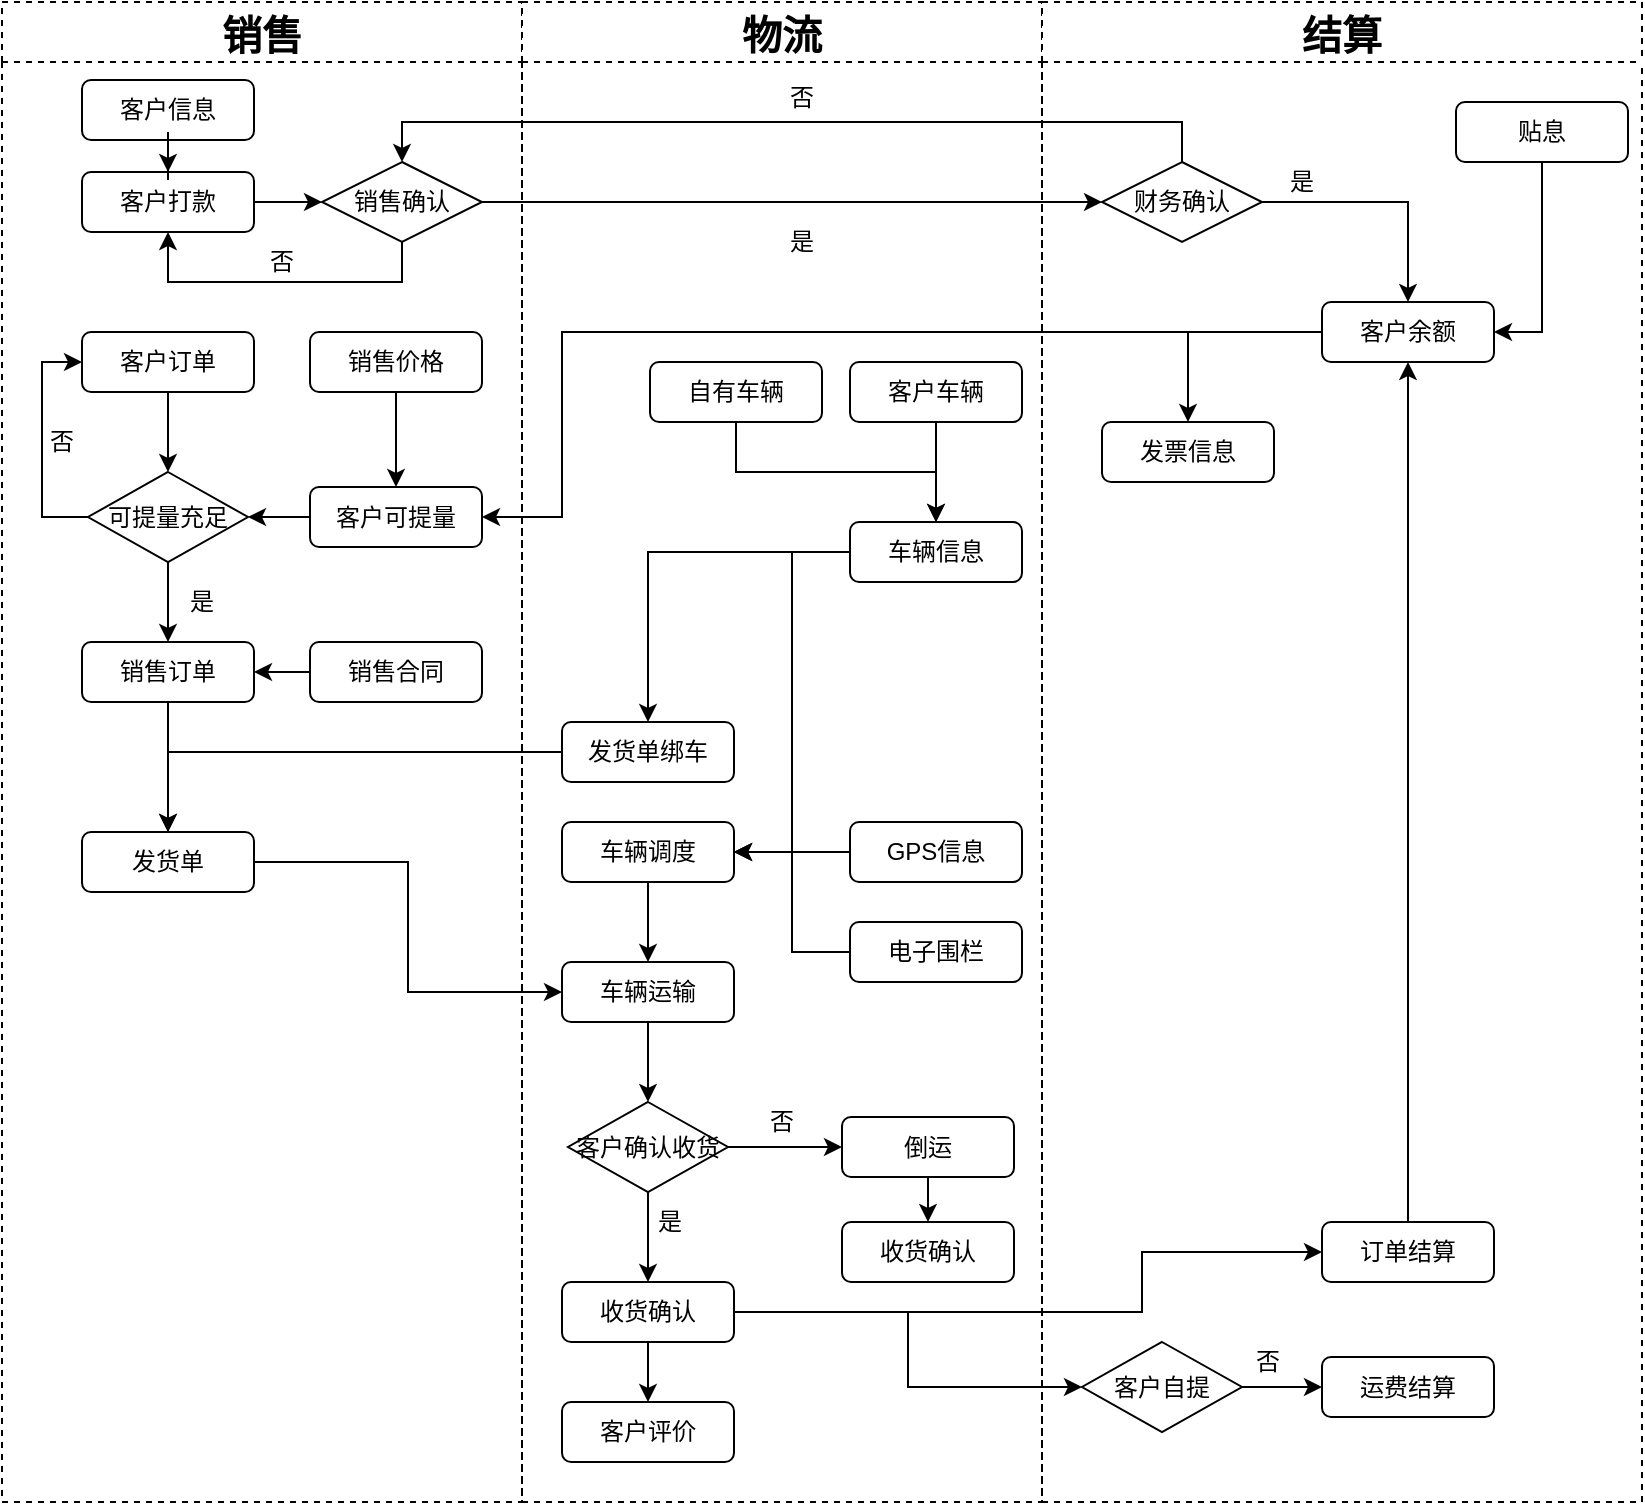 <mxfile version="14.9.8" type="github">
  <diagram id="xPsRO_aAgE3z7UVWJmiW" name="Page-1">
    <mxGraphModel dx="1298" dy="821" grid="1" gridSize="10" guides="1" tooltips="1" connect="1" arrows="1" fold="1" page="1" pageScale="1" pageWidth="827" pageHeight="1169" math="0" shadow="0">
      <root>
        <mxCell id="0" />
        <mxCell id="1" parent="0" />
        <mxCell id="fUMfUtPxdI2d6QrOY5KO-28" style="edgeStyle=orthogonalEdgeStyle;rounded=0;orthogonalLoop=1;jettySize=auto;html=1;entryX=0;entryY=0.5;entryDx=0;entryDy=0;" parent="1" source="fUMfUtPxdI2d6QrOY5KO-1" target="fUMfUtPxdI2d6QrOY5KO-27" edge="1">
          <mxGeometry relative="1" as="geometry" />
        </mxCell>
        <mxCell id="fUMfUtPxdI2d6QrOY5KO-1" value="客户打款" style="rounded=1;whiteSpace=wrap;html=1;" parent="1" vertex="1">
          <mxGeometry x="140" y="225" width="86" height="30" as="geometry" />
        </mxCell>
        <mxCell id="fUMfUtPxdI2d6QrOY5KO-18" value="销售" style="swimlane;dashed=1;startSize=30;fontSize=20;" parent="1" vertex="1">
          <mxGeometry x="100" y="140" width="260" height="750" as="geometry">
            <mxRectangle x="100" y="140" width="60" height="23" as="alternateBounds" />
          </mxGeometry>
        </mxCell>
        <mxCell id="fUMfUtPxdI2d6QrOY5KO-27" value="销售确认" style="rhombus;whiteSpace=wrap;html=1;" parent="fUMfUtPxdI2d6QrOY5KO-18" vertex="1">
          <mxGeometry x="160" y="80" width="80" height="40" as="geometry" />
        </mxCell>
        <mxCell id="fUMfUtPxdI2d6QrOY5KO-46" style="edgeStyle=orthogonalEdgeStyle;rounded=0;orthogonalLoop=1;jettySize=auto;html=1;exitX=0.5;exitY=1;exitDx=0;exitDy=0;" parent="fUMfUtPxdI2d6QrOY5KO-18" source="fUMfUtPxdI2d6QrOY5KO-31" target="fUMfUtPxdI2d6QrOY5KO-38" edge="1">
          <mxGeometry relative="1" as="geometry" />
        </mxCell>
        <mxCell id="fUMfUtPxdI2d6QrOY5KO-31" value="客户订单" style="rounded=1;whiteSpace=wrap;html=1;" parent="fUMfUtPxdI2d6QrOY5KO-18" vertex="1">
          <mxGeometry x="40" y="165" width="86" height="30" as="geometry" />
        </mxCell>
        <mxCell id="fUMfUtPxdI2d6QrOY5KO-48" style="edgeStyle=orthogonalEdgeStyle;rounded=0;orthogonalLoop=1;jettySize=auto;html=1;entryX=1;entryY=0.5;entryDx=0;entryDy=0;" parent="fUMfUtPxdI2d6QrOY5KO-18" source="fUMfUtPxdI2d6QrOY5KO-35" target="fUMfUtPxdI2d6QrOY5KO-38" edge="1">
          <mxGeometry relative="1" as="geometry" />
        </mxCell>
        <mxCell id="fUMfUtPxdI2d6QrOY5KO-35" value="客户可提量" style="rounded=1;whiteSpace=wrap;html=1;" parent="fUMfUtPxdI2d6QrOY5KO-18" vertex="1">
          <mxGeometry x="154" y="242.5" width="86" height="30" as="geometry" />
        </mxCell>
        <mxCell id="fUMfUtPxdI2d6QrOY5KO-63" style="edgeStyle=orthogonalEdgeStyle;rounded=0;orthogonalLoop=1;jettySize=auto;html=1;entryX=0;entryY=0.5;entryDx=0;entryDy=0;" parent="fUMfUtPxdI2d6QrOY5KO-18" source="fUMfUtPxdI2d6QrOY5KO-38" target="fUMfUtPxdI2d6QrOY5KO-31" edge="1">
          <mxGeometry relative="1" as="geometry">
            <Array as="points">
              <mxPoint x="20" y="258" />
              <mxPoint x="20" y="180" />
            </Array>
          </mxGeometry>
        </mxCell>
        <mxCell id="fUMfUtPxdI2d6QrOY5KO-38" value="可提量充足" style="rhombus;whiteSpace=wrap;html=1;" parent="fUMfUtPxdI2d6QrOY5KO-18" vertex="1">
          <mxGeometry x="43" y="235" width="80" height="45" as="geometry" />
        </mxCell>
        <mxCell id="fUMfUtPxdI2d6QrOY5KO-40" value="客户信息" style="rounded=1;whiteSpace=wrap;html=1;" parent="fUMfUtPxdI2d6QrOY5KO-18" vertex="1">
          <mxGeometry x="40" y="39" width="86" height="30" as="geometry" />
        </mxCell>
        <mxCell id="fUMfUtPxdI2d6QrOY5KO-52" value="销售合同" style="rounded=1;whiteSpace=wrap;html=1;" parent="fUMfUtPxdI2d6QrOY5KO-18" vertex="1">
          <mxGeometry x="154" y="320" width="86" height="30" as="geometry" />
        </mxCell>
        <mxCell id="fUMfUtPxdI2d6QrOY5KO-54" value="发货单" style="rounded=1;whiteSpace=wrap;html=1;" parent="fUMfUtPxdI2d6QrOY5KO-18" vertex="1">
          <mxGeometry x="40" y="415" width="86" height="30" as="geometry" />
        </mxCell>
        <mxCell id="fUMfUtPxdI2d6QrOY5KO-60" value="否" style="text;html=1;strokeColor=none;fillColor=none;align=center;verticalAlign=middle;whiteSpace=wrap;rounded=0;" parent="fUMfUtPxdI2d6QrOY5KO-18" vertex="1">
          <mxGeometry x="120" y="120" width="40" height="20" as="geometry" />
        </mxCell>
        <mxCell id="fUMfUtPxdI2d6QrOY5KO-65" value="是" style="text;html=1;strokeColor=none;fillColor=none;align=center;verticalAlign=middle;whiteSpace=wrap;rounded=0;" parent="fUMfUtPxdI2d6QrOY5KO-18" vertex="1">
          <mxGeometry x="80" y="290" width="40" height="20" as="geometry" />
        </mxCell>
        <mxCell id="fUMfUtPxdI2d6QrOY5KO-111" value="销售价格" style="rounded=1;whiteSpace=wrap;html=1;" parent="fUMfUtPxdI2d6QrOY5KO-18" vertex="1">
          <mxGeometry x="154" y="165" width="86" height="30" as="geometry" />
        </mxCell>
        <mxCell id="fUMfUtPxdI2d6QrOY5KO-114" style="edgeStyle=orthogonalEdgeStyle;rounded=0;orthogonalLoop=1;jettySize=auto;html=1;entryX=0.5;entryY=0;entryDx=0;entryDy=0;" parent="fUMfUtPxdI2d6QrOY5KO-18" source="fUMfUtPxdI2d6QrOY5KO-111" target="fUMfUtPxdI2d6QrOY5KO-35" edge="1">
          <mxGeometry relative="1" as="geometry" />
        </mxCell>
        <mxCell id="fUMfUtPxdI2d6QrOY5KO-19" value="物流" style="swimlane;dashed=1;startSize=30;fontSize=20;" parent="1" vertex="1">
          <mxGeometry x="360" y="140" width="260" height="750" as="geometry">
            <mxRectangle x="360" y="140" width="60" height="23" as="alternateBounds" />
          </mxGeometry>
        </mxCell>
        <mxCell id="fUMfUtPxdI2d6QrOY5KO-57" value="车辆信息" style="rounded=1;whiteSpace=wrap;html=1;" parent="fUMfUtPxdI2d6QrOY5KO-19" vertex="1">
          <mxGeometry x="164" y="260" width="86" height="30" as="geometry" />
        </mxCell>
        <mxCell id="fUMfUtPxdI2d6QrOY5KO-59" value="否" style="text;html=1;strokeColor=none;fillColor=none;align=center;verticalAlign=middle;whiteSpace=wrap;rounded=0;" parent="fUMfUtPxdI2d6QrOY5KO-19" vertex="1">
          <mxGeometry x="120" y="38" width="40" height="20" as="geometry" />
        </mxCell>
        <mxCell id="fUMfUtPxdI2d6QrOY5KO-61" value="是" style="text;html=1;strokeColor=none;fillColor=none;align=center;verticalAlign=middle;whiteSpace=wrap;rounded=0;" parent="fUMfUtPxdI2d6QrOY5KO-19" vertex="1">
          <mxGeometry x="120" y="110" width="40" height="20" as="geometry" />
        </mxCell>
        <mxCell id="fUMfUtPxdI2d6QrOY5KO-66" value="GPS信息" style="rounded=1;whiteSpace=wrap;html=1;" parent="fUMfUtPxdI2d6QrOY5KO-19" vertex="1">
          <mxGeometry x="164" y="410" width="86" height="30" as="geometry" />
        </mxCell>
        <mxCell id="fUMfUtPxdI2d6QrOY5KO-67" value="电子围栏" style="rounded=1;whiteSpace=wrap;html=1;" parent="fUMfUtPxdI2d6QrOY5KO-19" vertex="1">
          <mxGeometry x="164" y="460" width="86" height="30" as="geometry" />
        </mxCell>
        <mxCell id="fUMfUtPxdI2d6QrOY5KO-88" value="" style="edgeStyle=orthogonalEdgeStyle;rounded=0;orthogonalLoop=1;jettySize=auto;html=1;" parent="fUMfUtPxdI2d6QrOY5KO-19" source="fUMfUtPxdI2d6QrOY5KO-80" target="fUMfUtPxdI2d6QrOY5KO-87" edge="1">
          <mxGeometry relative="1" as="geometry" />
        </mxCell>
        <mxCell id="fUMfUtPxdI2d6QrOY5KO-80" value="车辆运输" style="rounded=1;whiteSpace=wrap;html=1;" parent="fUMfUtPxdI2d6QrOY5KO-19" vertex="1">
          <mxGeometry x="20" y="480" width="86" height="30" as="geometry" />
        </mxCell>
        <mxCell id="fUMfUtPxdI2d6QrOY5KO-97" value="" style="edgeStyle=orthogonalEdgeStyle;rounded=0;orthogonalLoop=1;jettySize=auto;html=1;" parent="fUMfUtPxdI2d6QrOY5KO-19" source="fUMfUtPxdI2d6QrOY5KO-85" target="fUMfUtPxdI2d6QrOY5KO-96" edge="1">
          <mxGeometry relative="1" as="geometry" />
        </mxCell>
        <mxCell id="fUMfUtPxdI2d6QrOY5KO-85" value="收货确认" style="rounded=1;whiteSpace=wrap;html=1;" parent="fUMfUtPxdI2d6QrOY5KO-19" vertex="1">
          <mxGeometry x="20" y="640" width="86" height="30" as="geometry" />
        </mxCell>
        <mxCell id="fUMfUtPxdI2d6QrOY5KO-89" value="" style="edgeStyle=orthogonalEdgeStyle;rounded=0;orthogonalLoop=1;jettySize=auto;html=1;" parent="fUMfUtPxdI2d6QrOY5KO-19" source="fUMfUtPxdI2d6QrOY5KO-87" target="fUMfUtPxdI2d6QrOY5KO-85" edge="1">
          <mxGeometry relative="1" as="geometry" />
        </mxCell>
        <mxCell id="fUMfUtPxdI2d6QrOY5KO-87" value="客户确认收货" style="rhombus;whiteSpace=wrap;html=1;" parent="fUMfUtPxdI2d6QrOY5KO-19" vertex="1">
          <mxGeometry x="23" y="550" width="80" height="45" as="geometry" />
        </mxCell>
        <mxCell id="fUMfUtPxdI2d6QrOY5KO-96" value="客户评价" style="rounded=1;whiteSpace=wrap;html=1;" parent="fUMfUtPxdI2d6QrOY5KO-19" vertex="1">
          <mxGeometry x="20" y="700" width="86" height="30" as="geometry" />
        </mxCell>
        <mxCell id="fUMfUtPxdI2d6QrOY5KO-106" value="" style="edgeStyle=orthogonalEdgeStyle;rounded=0;orthogonalLoop=1;jettySize=auto;html=1;" parent="fUMfUtPxdI2d6QrOY5KO-19" source="fUMfUtPxdI2d6QrOY5KO-98" target="fUMfUtPxdI2d6QrOY5KO-105" edge="1">
          <mxGeometry relative="1" as="geometry" />
        </mxCell>
        <mxCell id="fUMfUtPxdI2d6QrOY5KO-98" value="倒运" style="rounded=1;whiteSpace=wrap;html=1;" parent="fUMfUtPxdI2d6QrOY5KO-19" vertex="1">
          <mxGeometry x="160" y="557.5" width="86" height="30" as="geometry" />
        </mxCell>
        <mxCell id="fUMfUtPxdI2d6QrOY5KO-99" value="" style="edgeStyle=orthogonalEdgeStyle;rounded=0;orthogonalLoop=1;jettySize=auto;html=1;" parent="fUMfUtPxdI2d6QrOY5KO-19" source="fUMfUtPxdI2d6QrOY5KO-87" target="fUMfUtPxdI2d6QrOY5KO-98" edge="1">
          <mxGeometry relative="1" as="geometry" />
        </mxCell>
        <mxCell id="fUMfUtPxdI2d6QrOY5KO-102" value="否" style="text;html=1;strokeColor=none;fillColor=none;align=center;verticalAlign=middle;whiteSpace=wrap;rounded=0;" parent="fUMfUtPxdI2d6QrOY5KO-19" vertex="1">
          <mxGeometry x="110" y="550" width="40" height="20" as="geometry" />
        </mxCell>
        <mxCell id="fUMfUtPxdI2d6QrOY5KO-105" value="收货确认" style="rounded=1;whiteSpace=wrap;html=1;" parent="fUMfUtPxdI2d6QrOY5KO-19" vertex="1">
          <mxGeometry x="160" y="610" width="86" height="30" as="geometry" />
        </mxCell>
        <mxCell id="fUMfUtPxdI2d6QrOY5KO-146" style="edgeStyle=orthogonalEdgeStyle;rounded=0;orthogonalLoop=1;jettySize=auto;html=1;exitX=0.5;exitY=1;exitDx=0;exitDy=0;" parent="fUMfUtPxdI2d6QrOY5KO-19" source="fUMfUtPxdI2d6QrOY5KO-124" target="fUMfUtPxdI2d6QrOY5KO-57" edge="1">
          <mxGeometry relative="1" as="geometry" />
        </mxCell>
        <mxCell id="fUMfUtPxdI2d6QrOY5KO-124" value="自有车辆" style="rounded=1;whiteSpace=wrap;html=1;" parent="fUMfUtPxdI2d6QrOY5KO-19" vertex="1">
          <mxGeometry x="64" y="180" width="86" height="30" as="geometry" />
        </mxCell>
        <mxCell id="fUMfUtPxdI2d6QrOY5KO-145" style="edgeStyle=orthogonalEdgeStyle;rounded=0;orthogonalLoop=1;jettySize=auto;html=1;entryX=0.5;entryY=0;entryDx=0;entryDy=0;" parent="fUMfUtPxdI2d6QrOY5KO-19" source="fUMfUtPxdI2d6QrOY5KO-144" target="fUMfUtPxdI2d6QrOY5KO-57" edge="1">
          <mxGeometry relative="1" as="geometry" />
        </mxCell>
        <mxCell id="fUMfUtPxdI2d6QrOY5KO-144" value="客户车辆" style="rounded=1;whiteSpace=wrap;html=1;" parent="fUMfUtPxdI2d6QrOY5KO-19" vertex="1">
          <mxGeometry x="164" y="180" width="86" height="30" as="geometry" />
        </mxCell>
        <mxCell id="fUMfUtPxdI2d6QrOY5KO-20" value="结算" style="swimlane;dashed=1;startSize=30;fontSize=20;" parent="1" vertex="1">
          <mxGeometry x="620" y="140" width="300" height="750" as="geometry">
            <mxRectangle x="270" y="320" width="60" height="23" as="alternateBounds" />
          </mxGeometry>
        </mxCell>
        <mxCell id="fUMfUtPxdI2d6QrOY5KO-120" style="edgeStyle=orthogonalEdgeStyle;rounded=0;orthogonalLoop=1;jettySize=auto;html=1;entryX=0.5;entryY=0;entryDx=0;entryDy=0;" parent="fUMfUtPxdI2d6QrOY5KO-20" source="fUMfUtPxdI2d6QrOY5KO-21" target="fUMfUtPxdI2d6QrOY5KO-119" edge="1">
          <mxGeometry relative="1" as="geometry" />
        </mxCell>
        <mxCell id="fUMfUtPxdI2d6QrOY5KO-21" value="客户余额" style="rounded=1;whiteSpace=wrap;html=1;" parent="fUMfUtPxdI2d6QrOY5KO-20" vertex="1">
          <mxGeometry x="140" y="150" width="86" height="30" as="geometry" />
        </mxCell>
        <mxCell id="fUMfUtPxdI2d6QrOY5KO-30" style="edgeStyle=orthogonalEdgeStyle;rounded=0;orthogonalLoop=1;jettySize=auto;html=1;" parent="fUMfUtPxdI2d6QrOY5KO-20" source="fUMfUtPxdI2d6QrOY5KO-23" target="fUMfUtPxdI2d6QrOY5KO-21" edge="1">
          <mxGeometry relative="1" as="geometry" />
        </mxCell>
        <mxCell id="fUMfUtPxdI2d6QrOY5KO-23" value="财务确认" style="rhombus;whiteSpace=wrap;html=1;" parent="fUMfUtPxdI2d6QrOY5KO-20" vertex="1">
          <mxGeometry x="30" y="80" width="80" height="40" as="geometry" />
        </mxCell>
        <mxCell id="fUMfUtPxdI2d6QrOY5KO-62" value="是" style="text;html=1;strokeColor=none;fillColor=none;align=center;verticalAlign=middle;whiteSpace=wrap;rounded=0;" parent="fUMfUtPxdI2d6QrOY5KO-20" vertex="1">
          <mxGeometry x="110" y="80" width="40" height="20" as="geometry" />
        </mxCell>
        <mxCell id="fUMfUtPxdI2d6QrOY5KO-90" value="运费结算" style="rounded=1;whiteSpace=wrap;html=1;" parent="fUMfUtPxdI2d6QrOY5KO-20" vertex="1">
          <mxGeometry x="140" y="677.5" width="86" height="30" as="geometry" />
        </mxCell>
        <mxCell id="fUMfUtPxdI2d6QrOY5KO-116" style="edgeStyle=orthogonalEdgeStyle;rounded=0;orthogonalLoop=1;jettySize=auto;html=1;entryX=0.5;entryY=1;entryDx=0;entryDy=0;" parent="fUMfUtPxdI2d6QrOY5KO-20" source="fUMfUtPxdI2d6QrOY5KO-94" target="fUMfUtPxdI2d6QrOY5KO-21" edge="1">
          <mxGeometry relative="1" as="geometry" />
        </mxCell>
        <mxCell id="fUMfUtPxdI2d6QrOY5KO-94" value="订单结算" style="rounded=1;whiteSpace=wrap;html=1;" parent="fUMfUtPxdI2d6QrOY5KO-20" vertex="1">
          <mxGeometry x="140" y="610" width="86" height="30" as="geometry" />
        </mxCell>
        <mxCell id="fUMfUtPxdI2d6QrOY5KO-117" style="edgeStyle=orthogonalEdgeStyle;rounded=0;orthogonalLoop=1;jettySize=auto;html=1;entryX=1;entryY=0.5;entryDx=0;entryDy=0;exitX=0.5;exitY=1;exitDx=0;exitDy=0;" parent="fUMfUtPxdI2d6QrOY5KO-20" source="fUMfUtPxdI2d6QrOY5KO-109" target="fUMfUtPxdI2d6QrOY5KO-21" edge="1">
          <mxGeometry relative="1" as="geometry" />
        </mxCell>
        <mxCell id="fUMfUtPxdI2d6QrOY5KO-109" value="贴息" style="rounded=1;whiteSpace=wrap;html=1;" parent="fUMfUtPxdI2d6QrOY5KO-20" vertex="1">
          <mxGeometry x="207" y="50" width="86" height="30" as="geometry" />
        </mxCell>
        <mxCell id="fUMfUtPxdI2d6QrOY5KO-119" value="发票信息" style="rounded=1;whiteSpace=wrap;html=1;" parent="fUMfUtPxdI2d6QrOY5KO-20" vertex="1">
          <mxGeometry x="30" y="210" width="86" height="30" as="geometry" />
        </mxCell>
        <mxCell id="fUMfUtPxdI2d6QrOY5KO-149" style="edgeStyle=orthogonalEdgeStyle;rounded=0;orthogonalLoop=1;jettySize=auto;html=1;" parent="fUMfUtPxdI2d6QrOY5KO-20" source="fUMfUtPxdI2d6QrOY5KO-147" target="fUMfUtPxdI2d6QrOY5KO-90" edge="1">
          <mxGeometry relative="1" as="geometry" />
        </mxCell>
        <mxCell id="fUMfUtPxdI2d6QrOY5KO-147" value="客户自提" style="rhombus;whiteSpace=wrap;html=1;" parent="fUMfUtPxdI2d6QrOY5KO-20" vertex="1">
          <mxGeometry x="20" y="670" width="80" height="45" as="geometry" />
        </mxCell>
        <mxCell id="fUMfUtPxdI2d6QrOY5KO-150" value="否" style="text;html=1;strokeColor=none;fillColor=none;align=center;verticalAlign=middle;whiteSpace=wrap;rounded=0;" parent="fUMfUtPxdI2d6QrOY5KO-20" vertex="1">
          <mxGeometry x="93" y="670" width="40" height="20" as="geometry" />
        </mxCell>
        <mxCell id="fUMfUtPxdI2d6QrOY5KO-29" style="edgeStyle=orthogonalEdgeStyle;rounded=0;orthogonalLoop=1;jettySize=auto;html=1;entryX=0;entryY=0.5;entryDx=0;entryDy=0;" parent="1" source="fUMfUtPxdI2d6QrOY5KO-27" target="fUMfUtPxdI2d6QrOY5KO-23" edge="1">
          <mxGeometry relative="1" as="geometry" />
        </mxCell>
        <mxCell id="fUMfUtPxdI2d6QrOY5KO-43" style="edgeStyle=orthogonalEdgeStyle;rounded=0;orthogonalLoop=1;jettySize=auto;html=1;" parent="1" source="fUMfUtPxdI2d6QrOY5KO-40" target="fUMfUtPxdI2d6QrOY5KO-1" edge="1">
          <mxGeometry relative="1" as="geometry" />
        </mxCell>
        <mxCell id="fUMfUtPxdI2d6QrOY5KO-44" style="edgeStyle=orthogonalEdgeStyle;rounded=0;orthogonalLoop=1;jettySize=auto;html=1;exitX=0.5;exitY=0;exitDx=0;exitDy=0;entryX=0.5;entryY=0;entryDx=0;entryDy=0;" parent="1" source="fUMfUtPxdI2d6QrOY5KO-23" target="fUMfUtPxdI2d6QrOY5KO-27" edge="1">
          <mxGeometry relative="1" as="geometry" />
        </mxCell>
        <mxCell id="fUMfUtPxdI2d6QrOY5KO-45" style="edgeStyle=orthogonalEdgeStyle;rounded=0;orthogonalLoop=1;jettySize=auto;html=1;exitX=0.5;exitY=1;exitDx=0;exitDy=0;entryX=0.5;entryY=1;entryDx=0;entryDy=0;" parent="1" source="fUMfUtPxdI2d6QrOY5KO-27" target="fUMfUtPxdI2d6QrOY5KO-1" edge="1">
          <mxGeometry relative="1" as="geometry" />
        </mxCell>
        <mxCell id="fUMfUtPxdI2d6QrOY5KO-55" style="edgeStyle=orthogonalEdgeStyle;rounded=0;orthogonalLoop=1;jettySize=auto;html=1;" parent="1" source="fUMfUtPxdI2d6QrOY5KO-49" target="fUMfUtPxdI2d6QrOY5KO-54" edge="1">
          <mxGeometry relative="1" as="geometry" />
        </mxCell>
        <mxCell id="fUMfUtPxdI2d6QrOY5KO-49" value="销售订单" style="rounded=1;whiteSpace=wrap;html=1;" parent="1" vertex="1">
          <mxGeometry x="140" y="460" width="86" height="30" as="geometry" />
        </mxCell>
        <mxCell id="fUMfUtPxdI2d6QrOY5KO-50" style="edgeStyle=orthogonalEdgeStyle;rounded=0;orthogonalLoop=1;jettySize=auto;html=1;entryX=0.5;entryY=0;entryDx=0;entryDy=0;" parent="1" source="fUMfUtPxdI2d6QrOY5KO-38" target="fUMfUtPxdI2d6QrOY5KO-49" edge="1">
          <mxGeometry relative="1" as="geometry" />
        </mxCell>
        <mxCell id="fUMfUtPxdI2d6QrOY5KO-53" style="edgeStyle=orthogonalEdgeStyle;rounded=0;orthogonalLoop=1;jettySize=auto;html=1;entryX=1;entryY=0.5;entryDx=0;entryDy=0;" parent="1" source="fUMfUtPxdI2d6QrOY5KO-52" target="fUMfUtPxdI2d6QrOY5KO-49" edge="1">
          <mxGeometry relative="1" as="geometry" />
        </mxCell>
        <mxCell id="fUMfUtPxdI2d6QrOY5KO-151" style="edgeStyle=orthogonalEdgeStyle;rounded=0;orthogonalLoop=1;jettySize=auto;html=1;entryX=0.5;entryY=0;entryDx=0;entryDy=0;" parent="1" source="fUMfUtPxdI2d6QrOY5KO-56" target="fUMfUtPxdI2d6QrOY5KO-54" edge="1">
          <mxGeometry relative="1" as="geometry" />
        </mxCell>
        <mxCell id="fUMfUtPxdI2d6QrOY5KO-56" value="发货单绑车" style="rounded=1;whiteSpace=wrap;html=1;" parent="1" vertex="1">
          <mxGeometry x="380" y="500" width="86" height="30" as="geometry" />
        </mxCell>
        <mxCell id="fUMfUtPxdI2d6QrOY5KO-64" value="否" style="text;html=1;strokeColor=none;fillColor=none;align=center;verticalAlign=middle;whiteSpace=wrap;rounded=0;" parent="1" vertex="1">
          <mxGeometry x="110" y="350" width="40" height="20" as="geometry" />
        </mxCell>
        <mxCell id="fUMfUtPxdI2d6QrOY5KO-81" style="edgeStyle=orthogonalEdgeStyle;rounded=0;orthogonalLoop=1;jettySize=auto;html=1;" parent="1" source="fUMfUtPxdI2d6QrOY5KO-73" target="fUMfUtPxdI2d6QrOY5KO-80" edge="1">
          <mxGeometry relative="1" as="geometry" />
        </mxCell>
        <mxCell id="fUMfUtPxdI2d6QrOY5KO-73" value="车辆调度" style="rounded=1;whiteSpace=wrap;html=1;" parent="1" vertex="1">
          <mxGeometry x="380" y="550" width="86" height="30" as="geometry" />
        </mxCell>
        <mxCell id="fUMfUtPxdI2d6QrOY5KO-75" value="" style="edgeStyle=orthogonalEdgeStyle;rounded=0;orthogonalLoop=1;jettySize=auto;html=1;" parent="1" source="fUMfUtPxdI2d6QrOY5KO-66" target="fUMfUtPxdI2d6QrOY5KO-73" edge="1">
          <mxGeometry relative="1" as="geometry" />
        </mxCell>
        <mxCell id="fUMfUtPxdI2d6QrOY5KO-78" style="edgeStyle=orthogonalEdgeStyle;rounded=0;orthogonalLoop=1;jettySize=auto;html=1;entryX=1;entryY=0.5;entryDx=0;entryDy=0;" parent="1" source="fUMfUtPxdI2d6QrOY5KO-67" target="fUMfUtPxdI2d6QrOY5KO-73" edge="1">
          <mxGeometry relative="1" as="geometry" />
        </mxCell>
        <mxCell id="fUMfUtPxdI2d6QrOY5KO-82" style="edgeStyle=orthogonalEdgeStyle;rounded=0;orthogonalLoop=1;jettySize=auto;html=1;entryX=0;entryY=0.5;entryDx=0;entryDy=0;" parent="1" source="fUMfUtPxdI2d6QrOY5KO-54" target="fUMfUtPxdI2d6QrOY5KO-80" edge="1">
          <mxGeometry relative="1" as="geometry" />
        </mxCell>
        <mxCell id="fUMfUtPxdI2d6QrOY5KO-101" style="edgeStyle=orthogonalEdgeStyle;rounded=0;orthogonalLoop=1;jettySize=auto;html=1;entryX=0;entryY=0.5;entryDx=0;entryDy=0;" parent="1" source="fUMfUtPxdI2d6QrOY5KO-85" target="fUMfUtPxdI2d6QrOY5KO-94" edge="1">
          <mxGeometry relative="1" as="geometry">
            <Array as="points">
              <mxPoint x="670" y="795" />
              <mxPoint x="670" y="765" />
            </Array>
          </mxGeometry>
        </mxCell>
        <mxCell id="fUMfUtPxdI2d6QrOY5KO-103" value="是" style="text;html=1;strokeColor=none;fillColor=none;align=center;verticalAlign=middle;whiteSpace=wrap;rounded=0;" parent="1" vertex="1">
          <mxGeometry x="414" y="740" width="40" height="20" as="geometry" />
        </mxCell>
        <mxCell id="fUMfUtPxdI2d6QrOY5KO-121" style="edgeStyle=orthogonalEdgeStyle;rounded=0;orthogonalLoop=1;jettySize=auto;html=1;entryX=0.5;entryY=0;entryDx=0;entryDy=0;" parent="1" source="fUMfUtPxdI2d6QrOY5KO-57" target="fUMfUtPxdI2d6QrOY5KO-56" edge="1">
          <mxGeometry relative="1" as="geometry" />
        </mxCell>
        <mxCell id="fUMfUtPxdI2d6QrOY5KO-123" style="edgeStyle=orthogonalEdgeStyle;rounded=0;orthogonalLoop=1;jettySize=auto;html=1;entryX=1;entryY=0.5;entryDx=0;entryDy=0;" parent="1" source="fUMfUtPxdI2d6QrOY5KO-57" target="fUMfUtPxdI2d6QrOY5KO-73" edge="1">
          <mxGeometry relative="1" as="geometry" />
        </mxCell>
        <mxCell id="fUMfUtPxdI2d6QrOY5KO-148" style="edgeStyle=orthogonalEdgeStyle;rounded=0;orthogonalLoop=1;jettySize=auto;html=1;exitX=1;exitY=0.5;exitDx=0;exitDy=0;entryX=0;entryY=0.5;entryDx=0;entryDy=0;" parent="1" source="fUMfUtPxdI2d6QrOY5KO-85" target="fUMfUtPxdI2d6QrOY5KO-147" edge="1">
          <mxGeometry relative="1" as="geometry" />
        </mxCell>
        <mxCell id="fUMfUtPxdI2d6QrOY5KO-113" style="edgeStyle=orthogonalEdgeStyle;rounded=0;orthogonalLoop=1;jettySize=auto;html=1;entryX=1;entryY=0.5;entryDx=0;entryDy=0;" parent="1" source="fUMfUtPxdI2d6QrOY5KO-21" target="fUMfUtPxdI2d6QrOY5KO-35" edge="1">
          <mxGeometry relative="1" as="geometry">
            <Array as="points">
              <mxPoint x="380" y="305" />
              <mxPoint x="380" y="398" />
            </Array>
          </mxGeometry>
        </mxCell>
      </root>
    </mxGraphModel>
  </diagram>
</mxfile>
